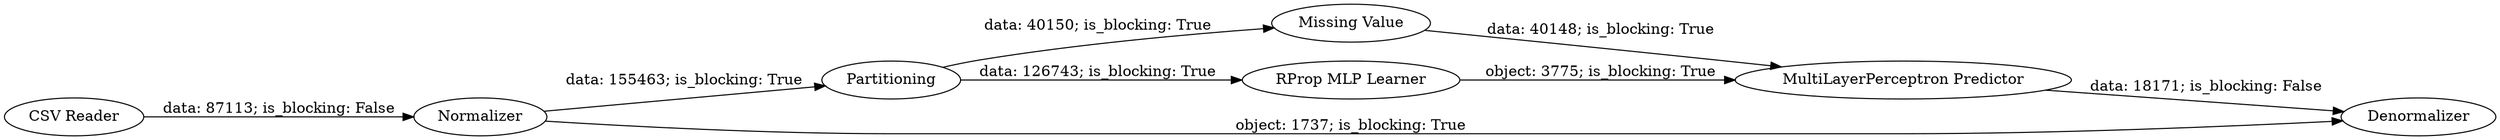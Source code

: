 digraph {
	"2465381439134035696_64" [label="CSV Reader"]
	"2465381439134035696_115" [label=Partitioning]
	"2465381439134035696_83" [label=Normalizer]
	"2465381439134035696_117" [label=Denormalizer]
	"2465381439134035696_116" [label="Missing Value"]
	"2465381439134035696_114" [label="MultiLayerPerceptron Predictor"]
	"2465381439134035696_101" [label="RProp MLP Learner"]
	"2465381439134035696_116" -> "2465381439134035696_114" [label="data: 40148; is_blocking: True"]
	"2465381439134035696_101" -> "2465381439134035696_114" [label="object: 3775; is_blocking: True"]
	"2465381439134035696_83" -> "2465381439134035696_115" [label="data: 155463; is_blocking: True"]
	"2465381439134035696_83" -> "2465381439134035696_117" [label="object: 1737; is_blocking: True"]
	"2465381439134035696_115" -> "2465381439134035696_101" [label="data: 126743; is_blocking: True"]
	"2465381439134035696_114" -> "2465381439134035696_117" [label="data: 18171; is_blocking: False"]
	"2465381439134035696_64" -> "2465381439134035696_83" [label="data: 87113; is_blocking: False"]
	"2465381439134035696_115" -> "2465381439134035696_116" [label="data: 40150; is_blocking: True"]
	rankdir=LR
}
